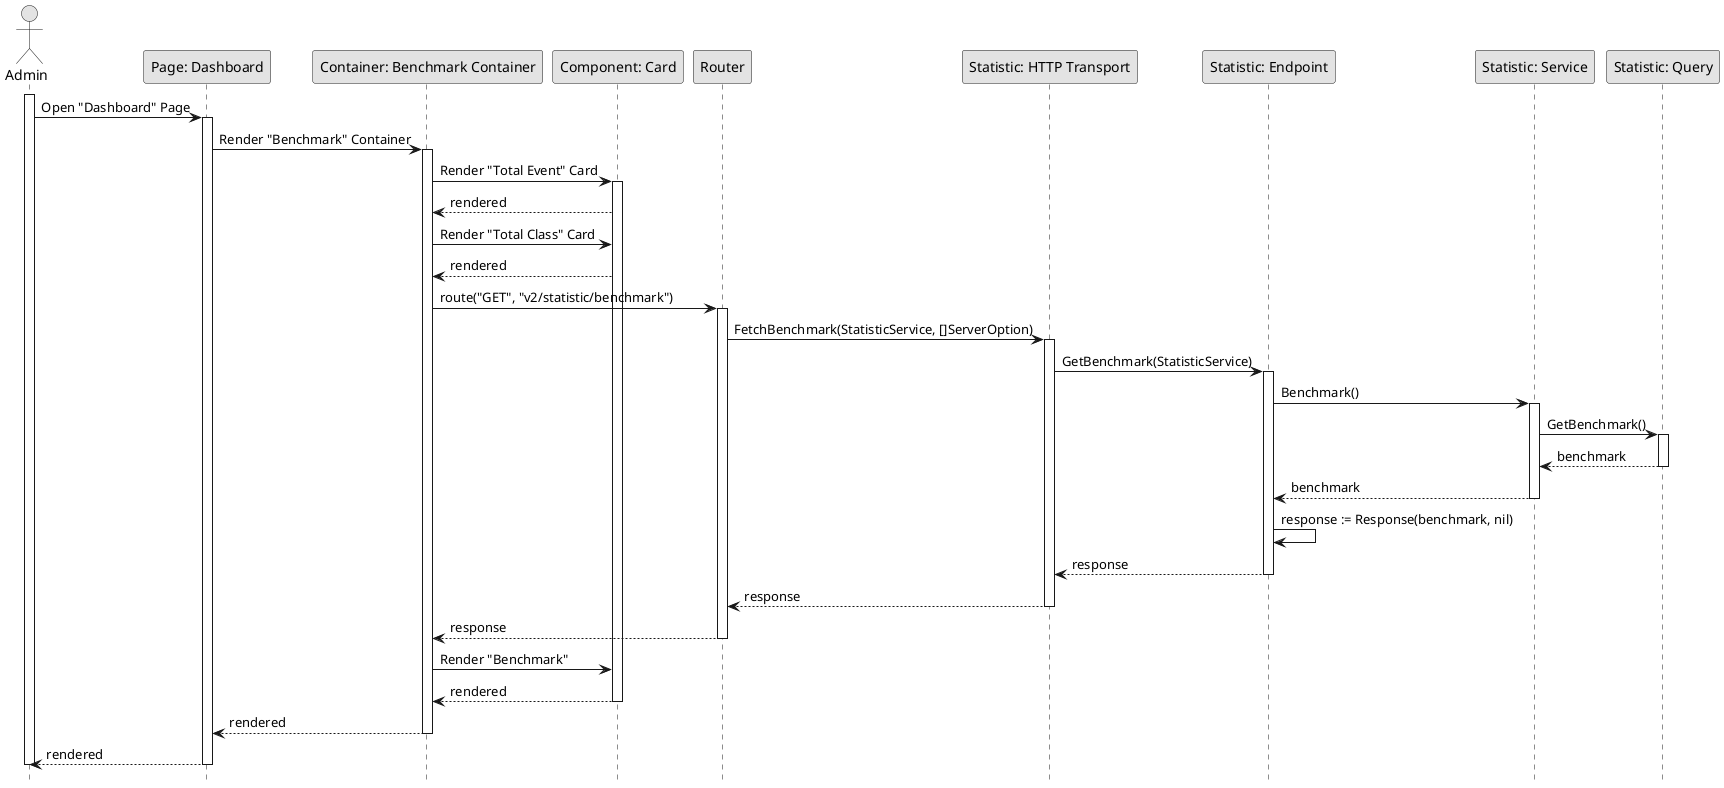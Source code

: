 @startuml GetBenchmark

skinparam Monochrome true
skinparam Shadowing false
hide footbox

actor Admin
participant "Page: Dashboard" as Dashboard
participant "Container: Benchmark Container" as BenchmarkContainer
participant "Component: Card" as Card
participant "Router" as Router
participant "Statistic: HTTP Transport" as StatisticHTTPTransport
participant "Statistic: Endpoint" as StatisticEndpoint
participant "Statistic: Service" as StatisticService
participant "Statistic: Query" as StatisticQuery

activate Admin

Admin->Dashboard: Open "Dashboard" Page
activate Dashboard
Dashboard->BenchmarkContainer: Render "Benchmark" Container
activate BenchmarkContainer
BenchmarkContainer->Card: Render "Total Event" Card
activate Card
Card-->BenchmarkContainer: rendered
BenchmarkContainer->Card: Render "Total Class" Card
Card-->BenchmarkContainer: rendered
BenchmarkContainer->Router: route("GET", "v2/statistic/benchmark")
activate Router
Router->StatisticHTTPTransport: FetchBenchmark(StatisticService, []ServerOption)
activate StatisticHTTPTransport
StatisticHTTPTransport->StatisticEndpoint: GetBenchmark(StatisticService)
activate StatisticEndpoint
StatisticEndpoint->StatisticService: Benchmark()
activate StatisticService
StatisticService->StatisticQuery: GetBenchmark()
activate StatisticQuery
StatisticQuery-->StatisticService: benchmark
deactivate StatisticQuery
StatisticService-->StatisticEndpoint: benchmark
deactivate StatisticService
StatisticEndpoint->StatisticEndpoint: response := Response(benchmark, nil)
StatisticEndpoint-->StatisticHTTPTransport: response
deactivate StatisticEndpoint
StatisticHTTPTransport-->Router: response
deactivate StatisticHTTPTransport
Router-->BenchmarkContainer: response
deactivate Router
BenchmarkContainer->Card: Render "Benchmark"
Card-->BenchmarkContainer: rendered
deactivate Card
BenchmarkContainer-->Dashboard: rendered
deactivate BenchmarkContainer
Dashboard-->Admin: rendered
deactivate Dashboard

deactivate Admin

@enduml
